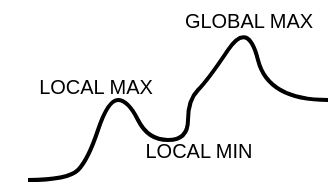 <mxfile version="14.5.4" type="github">
  <diagram id="ceYldtPN9bjXgeBUUZeB" name="Page-1">
    <mxGraphModel dx="315" dy="208" grid="1" gridSize="10" guides="1" tooltips="1" connect="1" arrows="1" fold="1" page="1" pageScale="1" pageWidth="1169" pageHeight="827" math="0" shadow="0">
      <root>
        <mxCell id="0" />
        <mxCell id="1" parent="0" />
        <mxCell id="nWADkO_1Ig-Z6n_BeCec-35" value="" style="curved=1;endArrow=none;html=1;endFill=0;strokeWidth=2;" edge="1" parent="1">
          <mxGeometry width="50" height="50" relative="1" as="geometry">
            <mxPoint x="510" y="310" as="sourcePoint" />
            <mxPoint x="660" y="270" as="targetPoint" />
            <Array as="points">
              <mxPoint x="530" y="310" />
              <mxPoint x="540" y="300" />
              <mxPoint x="550" y="270" />
              <mxPoint x="560" y="270" />
              <mxPoint x="570" y="290" />
              <mxPoint x="590" y="290" />
              <mxPoint x="590" y="270" />
              <mxPoint x="600" y="260" />
              <mxPoint x="620" y="230" />
              <mxPoint x="630" y="270" />
            </Array>
          </mxGeometry>
        </mxCell>
        <mxCell id="nWADkO_1Ig-Z6n_BeCec-44" value="LOCAL MAX" style="text;html=1;strokeColor=none;fillColor=none;align=center;verticalAlign=middle;whiteSpace=wrap;rounded=0;fontSize=10;" vertex="1" parent="1">
          <mxGeometry x="496" y="253" width="96" height="20" as="geometry" />
        </mxCell>
        <mxCell id="nWADkO_1Ig-Z6n_BeCec-45" value="GLOBAL MAX" style="text;html=1;strokeColor=none;fillColor=none;align=center;verticalAlign=middle;whiteSpace=wrap;rounded=0;fontSize=10;" vertex="1" parent="1">
          <mxGeometry x="578" y="220" width="85" height="20" as="geometry" />
        </mxCell>
        <mxCell id="nWADkO_1Ig-Z6n_BeCec-46" value="LOCAL MIN" style="text;html=1;strokeColor=none;fillColor=none;align=center;verticalAlign=middle;whiteSpace=wrap;rounded=0;fontSize=10;" vertex="1" parent="1">
          <mxGeometry x="550" y="285" width="91" height="20" as="geometry" />
        </mxCell>
      </root>
    </mxGraphModel>
  </diagram>
</mxfile>
